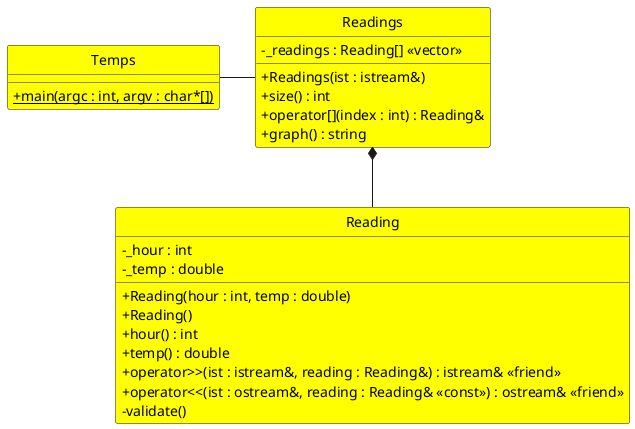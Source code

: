 @startuml
skinparam classAttributeIconSize 0
hide circle

class Reading #ffff00 {
-_hour : int
-_temp : double
+Reading(hour : int, temp : double)
+Reading()
+hour() : int
+temp() : double
+operator>>(ist : istream&, reading : Reading&) : istream& <<friend>>
+operator<<(ist : ostream&, reading : Reading& <<const>>) : ostream& <<friend>>
-validate()
}

class Readings #ffff00{
-_readings : Reading[] <<vector>>
+Readings(ist : istream&)
+size() : int
+operator[](index : int) : Reading&
+graph() : string
}

class Temps #ffff00 {
+{static} main(argc : int, argv : char*[])
}

Temps - Readings
Readings *-- Reading
@enduml
